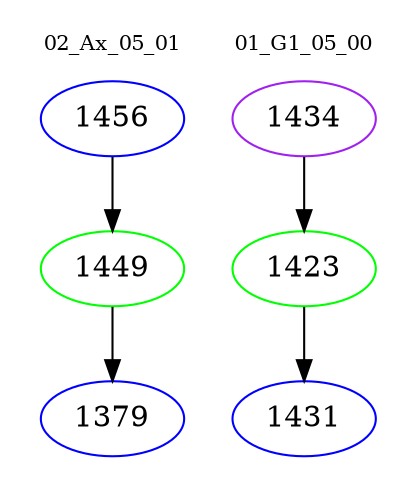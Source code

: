 digraph{
subgraph cluster_0 {
color = white
label = "02_Ax_05_01";
fontsize=10;
T0_1456 [label="1456", color="blue"]
T0_1456 -> T0_1449 [color="black"]
T0_1449 [label="1449", color="green"]
T0_1449 -> T0_1379 [color="black"]
T0_1379 [label="1379", color="blue"]
}
subgraph cluster_1 {
color = white
label = "01_G1_05_00";
fontsize=10;
T1_1434 [label="1434", color="purple"]
T1_1434 -> T1_1423 [color="black"]
T1_1423 [label="1423", color="green"]
T1_1423 -> T1_1431 [color="black"]
T1_1431 [label="1431", color="blue"]
}
}
